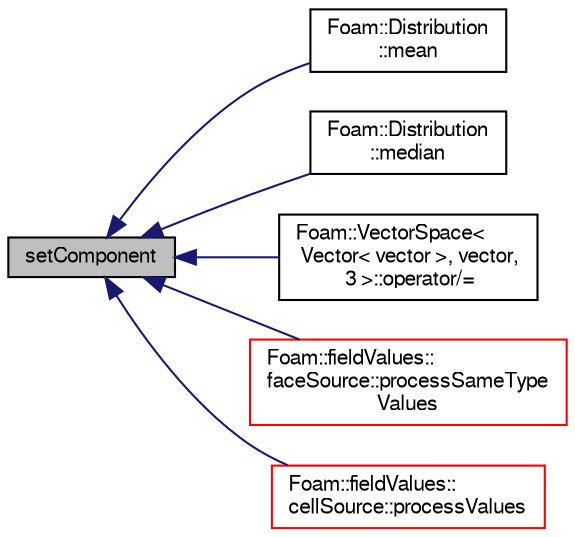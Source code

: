 digraph "setComponent"
{
  bgcolor="transparent";
  edge [fontname="FreeSans",fontsize="10",labelfontname="FreeSans",labelfontsize="10"];
  node [fontname="FreeSans",fontsize="10",shape=record];
  rankdir="LR";
  Node117044 [label="setComponent",height=0.2,width=0.4,color="black", fillcolor="grey75", style="filled", fontcolor="black"];
  Node117044 -> Node117045 [dir="back",color="midnightblue",fontsize="10",style="solid",fontname="FreeSans"];
  Node117045 [label="Foam::Distribution\l::mean",height=0.2,width=0.4,color="black",URL="$a25886.html#a1839690b575e839e794f6f557b3b27b8"];
  Node117044 -> Node117046 [dir="back",color="midnightblue",fontsize="10",style="solid",fontname="FreeSans"];
  Node117046 [label="Foam::Distribution\l::median",height=0.2,width=0.4,color="black",URL="$a25886.html#a8a8e8c26de2a6c6a228b844f3d6c0a75"];
  Node117044 -> Node117047 [dir="back",color="midnightblue",fontsize="10",style="solid",fontname="FreeSans"];
  Node117047 [label="Foam::VectorSpace\<\l Vector\< vector \>, vector,\l 3 \>::operator/=",height=0.2,width=0.4,color="black",URL="$a28490.html#a974af988e2b06b3a8f644ba16dadbe4f"];
  Node117044 -> Node117048 [dir="back",color="midnightblue",fontsize="10",style="solid",fontname="FreeSans"];
  Node117048 [label="Foam::fieldValues::\lfaceSource::processSameType\lValues",height=0.2,width=0.4,color="red",URL="$a28726.html#a41d519fb17fb326997de3ffb25384387",tooltip="Apply the &#39;operation&#39; to the values. Operation has to. "];
  Node117044 -> Node117054 [dir="back",color="midnightblue",fontsize="10",style="solid",fontname="FreeSans"];
  Node117054 [label="Foam::fieldValues::\lcellSource::processValues",height=0.2,width=0.4,color="red",URL="$a28722.html#a3ee3ef0dce4b4491df744d2af65f4d0f",tooltip="Apply the &#39;operation&#39; to the values. "];
}
